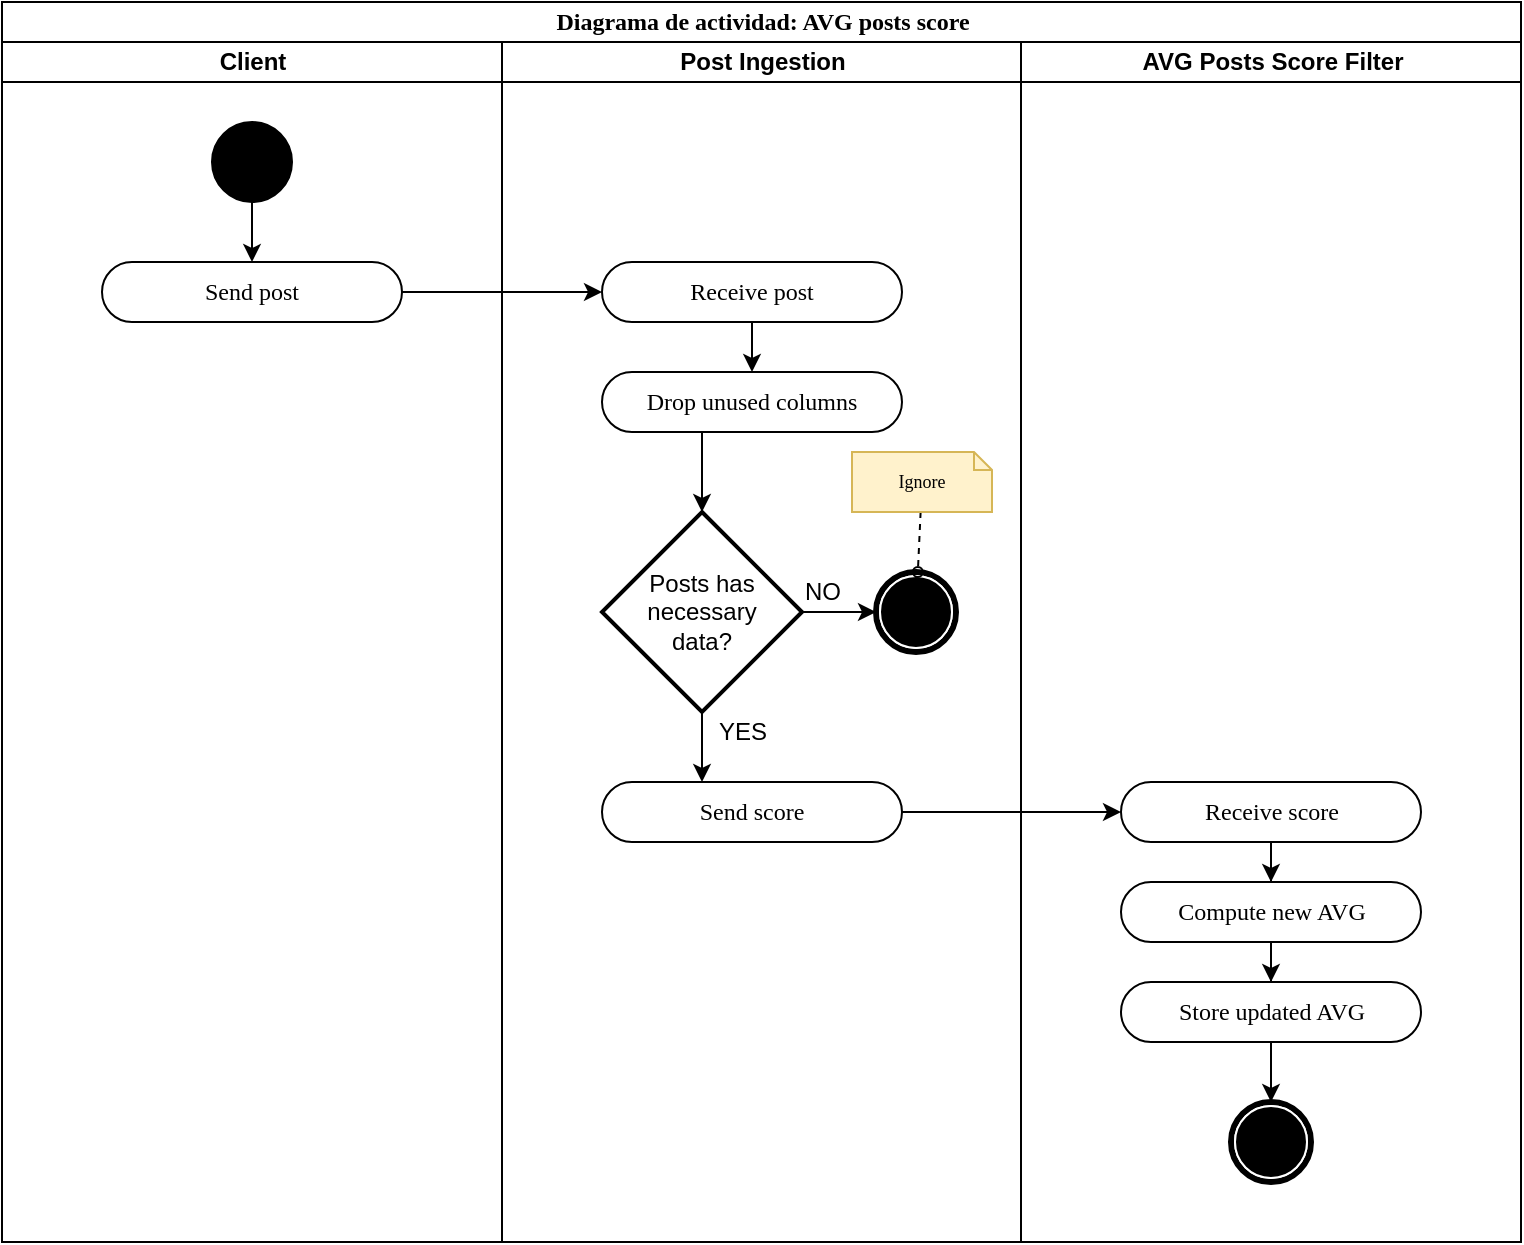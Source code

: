<mxfile version="18.1.2" type="device"><diagram name="Page-1" id="0783ab3e-0a74-02c8-0abd-f7b4e66b4bec"><mxGraphModel dx="1472" dy="769" grid="1" gridSize="10" guides="1" tooltips="1" connect="1" arrows="1" fold="1" page="1" pageScale="1" pageWidth="850" pageHeight="1100" background="none" math="0" shadow="0"><root><mxCell id="0"/><mxCell id="1" parent="0"/><mxCell id="1c1d494c118603dd-1" value="Diagrama de actividad: AVG posts score" style="swimlane;html=1;childLayout=stackLayout;startSize=20;rounded=0;shadow=0;comic=0;labelBackgroundColor=none;strokeWidth=1;fontFamily=Verdana;fontSize=12;align=center;" parent="1" vertex="1"><mxGeometry x="40" y="20" width="759.5" height="620" as="geometry"/></mxCell><mxCell id="1c1d494c118603dd-2" value="Client" style="swimlane;html=1;startSize=20;" parent="1c1d494c118603dd-1" vertex="1"><mxGeometry y="20" width="250" height="600" as="geometry"/></mxCell><mxCell id="Z4d7zPzUT9PHAPlxouQA-17" style="edgeStyle=orthogonalEdgeStyle;rounded=0;orthogonalLoop=1;jettySize=auto;html=1;fontSize=9;" edge="1" parent="1c1d494c118603dd-2" source="60571a20871a0731-4" target="Z4d7zPzUT9PHAPlxouQA-16"><mxGeometry relative="1" as="geometry"/></mxCell><mxCell id="60571a20871a0731-4" value="" style="ellipse;whiteSpace=wrap;html=1;rounded=0;shadow=0;comic=0;labelBackgroundColor=none;strokeWidth=1;fillColor=#000000;fontFamily=Verdana;fontSize=12;align=center;" parent="1c1d494c118603dd-2" vertex="1"><mxGeometry x="105" y="40" width="40" height="40" as="geometry"/></mxCell><mxCell id="Z4d7zPzUT9PHAPlxouQA-16" value="Send post" style="rounded=1;whiteSpace=wrap;html=1;shadow=0;comic=0;labelBackgroundColor=none;strokeWidth=1;fontFamily=Verdana;fontSize=12;align=center;arcSize=50;" vertex="1" parent="1c1d494c118603dd-2"><mxGeometry x="50" y="110" width="150" height="30" as="geometry"/></mxCell><mxCell id="1c1d494c118603dd-3" value="Post Ingestion" style="swimlane;html=1;startSize=20;" parent="1c1d494c118603dd-1" vertex="1"><mxGeometry x="250" y="20" width="259.5" height="600" as="geometry"/></mxCell><mxCell id="Z4d7zPzUT9PHAPlxouQA-7" style="edgeStyle=orthogonalEdgeStyle;rounded=0;orthogonalLoop=1;jettySize=auto;html=1;" edge="1" parent="1c1d494c118603dd-3" source="60571a20871a0731-8" target="Z4d7zPzUT9PHAPlxouQA-2"><mxGeometry relative="1" as="geometry"/></mxCell><mxCell id="60571a20871a0731-8" value="Receive post" style="rounded=1;whiteSpace=wrap;html=1;shadow=0;comic=0;labelBackgroundColor=none;strokeWidth=1;fontFamily=Verdana;fontSize=12;align=center;arcSize=50;" parent="1c1d494c118603dd-3" vertex="1"><mxGeometry x="50" y="110" width="150" height="30" as="geometry"/></mxCell><mxCell id="Z4d7zPzUT9PHAPlxouQA-11" style="edgeStyle=orthogonalEdgeStyle;rounded=0;orthogonalLoop=1;jettySize=auto;html=1;" edge="1" parent="1c1d494c118603dd-3" source="Z4d7zPzUT9PHAPlxouQA-2" target="Z4d7zPzUT9PHAPlxouQA-10"><mxGeometry relative="1" as="geometry"><Array as="points"><mxPoint x="100" y="205"/><mxPoint x="100" y="205"/></Array></mxGeometry></mxCell><mxCell id="Z4d7zPzUT9PHAPlxouQA-2" value="Drop unused columns" style="rounded=1;whiteSpace=wrap;html=1;shadow=0;comic=0;labelBackgroundColor=none;strokeWidth=1;fontFamily=Verdana;fontSize=12;align=center;arcSize=50;" vertex="1" parent="1c1d494c118603dd-3"><mxGeometry x="50" y="165" width="150" height="30" as="geometry"/></mxCell><mxCell id="Z4d7zPzUT9PHAPlxouQA-14" style="edgeStyle=orthogonalEdgeStyle;rounded=0;orthogonalLoop=1;jettySize=auto;html=1;" edge="1" parent="1c1d494c118603dd-3" source="Z4d7zPzUT9PHAPlxouQA-10" target="Z4d7zPzUT9PHAPlxouQA-13"><mxGeometry relative="1" as="geometry"/></mxCell><mxCell id="Z4d7zPzUT9PHAPlxouQA-26" style="edgeStyle=orthogonalEdgeStyle;rounded=0;orthogonalLoop=1;jettySize=auto;html=1;fontSize=9;" edge="1" parent="1c1d494c118603dd-3" source="Z4d7zPzUT9PHAPlxouQA-10" target="Z4d7zPzUT9PHAPlxouQA-25"><mxGeometry relative="1" as="geometry"><Array as="points"><mxPoint x="100" y="360"/><mxPoint x="100" y="360"/></Array></mxGeometry></mxCell><mxCell id="Z4d7zPzUT9PHAPlxouQA-10" value="Posts has&lt;br&gt;necessary&lt;br&gt;data?" style="strokeWidth=2;html=1;shape=mxgraph.flowchart.decision;whiteSpace=wrap;" vertex="1" parent="1c1d494c118603dd-3"><mxGeometry x="50" y="235" width="100" height="100" as="geometry"/></mxCell><mxCell id="Z4d7zPzUT9PHAPlxouQA-13" value="" style="shape=mxgraph.bpmn.shape;html=1;verticalLabelPosition=bottom;labelBackgroundColor=#ffffff;verticalAlign=top;perimeter=ellipsePerimeter;outline=end;symbol=terminate;rounded=0;shadow=0;comic=0;strokeWidth=1;fontFamily=Verdana;fontSize=12;align=center;" vertex="1" parent="1c1d494c118603dd-3"><mxGeometry x="187" y="265" width="40" height="40" as="geometry"/></mxCell><mxCell id="Z4d7zPzUT9PHAPlxouQA-15" value="NO" style="text;html=1;align=center;verticalAlign=middle;resizable=0;points=[];autosize=1;strokeColor=none;fillColor=none;" vertex="1" parent="1c1d494c118603dd-3"><mxGeometry x="145" y="265" width="30" height="20" as="geometry"/></mxCell><mxCell id="1c1d494c118603dd-50" style="edgeStyle=none;rounded=0;html=1;dashed=1;labelBackgroundColor=none;startArrow=none;startFill=0;startSize=5;endArrow=oval;endFill=0;endSize=5;jettySize=auto;orthogonalLoop=1;strokeWidth=1;fontFamily=Verdana;fontSize=12" parent="1c1d494c118603dd-3" source="1c1d494c118603dd-22" target="Z4d7zPzUT9PHAPlxouQA-13" edge="1"><mxGeometry relative="1" as="geometry"/></mxCell><mxCell id="1c1d494c118603dd-22" value="Ignore" style="shape=note;whiteSpace=wrap;html=1;rounded=0;shadow=0;comic=0;labelBackgroundColor=none;strokeWidth=1;fontFamily=Verdana;fontSize=9;align=center;size=9;fillColor=#fff2cc;strokeColor=#d6b656;" parent="1c1d494c118603dd-3" vertex="1"><mxGeometry x="175" y="205" width="70" height="30" as="geometry"/></mxCell><mxCell id="Z4d7zPzUT9PHAPlxouQA-25" value="Send score" style="rounded=1;whiteSpace=wrap;html=1;shadow=0;comic=0;labelBackgroundColor=none;strokeWidth=1;fontFamily=Verdana;fontSize=12;align=center;arcSize=50;" vertex="1" parent="1c1d494c118603dd-3"><mxGeometry x="50" y="370" width="150" height="30" as="geometry"/></mxCell><mxCell id="Z4d7zPzUT9PHAPlxouQA-27" value="YES" style="text;html=1;align=center;verticalAlign=middle;resizable=0;points=[];autosize=1;strokeColor=none;fillColor=none;" vertex="1" parent="1c1d494c118603dd-3"><mxGeometry x="100" y="335" width="40" height="20" as="geometry"/></mxCell><mxCell id="1c1d494c118603dd-4" value="AVG Posts Score Filter" style="swimlane;html=1;startSize=20;" parent="1c1d494c118603dd-1" vertex="1"><mxGeometry x="509.5" y="20" width="250" height="600" as="geometry"/></mxCell><mxCell id="Z4d7zPzUT9PHAPlxouQA-35" style="edgeStyle=orthogonalEdgeStyle;rounded=0;orthogonalLoop=1;jettySize=auto;html=1;fontSize=9;" edge="1" parent="1c1d494c118603dd-4" source="Z4d7zPzUT9PHAPlxouQA-28" target="Z4d7zPzUT9PHAPlxouQA-30"><mxGeometry relative="1" as="geometry"/></mxCell><mxCell id="Z4d7zPzUT9PHAPlxouQA-28" value="Receive score" style="rounded=1;whiteSpace=wrap;html=1;shadow=0;comic=0;labelBackgroundColor=none;strokeWidth=1;fontFamily=Verdana;fontSize=12;align=center;arcSize=50;" vertex="1" parent="1c1d494c118603dd-4"><mxGeometry x="50" y="370" width="150" height="30" as="geometry"/></mxCell><mxCell id="Z4d7zPzUT9PHAPlxouQA-36" style="edgeStyle=orthogonalEdgeStyle;rounded=0;orthogonalLoop=1;jettySize=auto;html=1;fontSize=9;" edge="1" parent="1c1d494c118603dd-4" source="Z4d7zPzUT9PHAPlxouQA-30" target="Z4d7zPzUT9PHAPlxouQA-31"><mxGeometry relative="1" as="geometry"/></mxCell><mxCell id="Z4d7zPzUT9PHAPlxouQA-30" value="Compute new AVG" style="rounded=1;whiteSpace=wrap;html=1;shadow=0;comic=0;labelBackgroundColor=none;strokeWidth=1;fontFamily=Verdana;fontSize=12;align=center;arcSize=50;" vertex="1" parent="1c1d494c118603dd-4"><mxGeometry x="50" y="420" width="150" height="30" as="geometry"/></mxCell><mxCell id="Z4d7zPzUT9PHAPlxouQA-33" style="edgeStyle=orthogonalEdgeStyle;rounded=0;orthogonalLoop=1;jettySize=auto;html=1;fontSize=9;" edge="1" parent="1c1d494c118603dd-4" source="Z4d7zPzUT9PHAPlxouQA-31" target="Z4d7zPzUT9PHAPlxouQA-32"><mxGeometry relative="1" as="geometry"/></mxCell><mxCell id="Z4d7zPzUT9PHAPlxouQA-31" value="Store updated AVG" style="rounded=1;whiteSpace=wrap;html=1;shadow=0;comic=0;labelBackgroundColor=none;strokeWidth=1;fontFamily=Verdana;fontSize=12;align=center;arcSize=50;" vertex="1" parent="1c1d494c118603dd-4"><mxGeometry x="50" y="470" width="150" height="30" as="geometry"/></mxCell><mxCell id="Z4d7zPzUT9PHAPlxouQA-32" value="" style="shape=mxgraph.bpmn.shape;html=1;verticalLabelPosition=bottom;labelBackgroundColor=#ffffff;verticalAlign=top;perimeter=ellipsePerimeter;outline=end;symbol=terminate;rounded=0;shadow=0;comic=0;strokeWidth=1;fontFamily=Verdana;fontSize=12;align=center;" vertex="1" parent="1c1d494c118603dd-4"><mxGeometry x="105" y="530" width="40" height="40" as="geometry"/></mxCell><mxCell id="Z4d7zPzUT9PHAPlxouQA-24" style="edgeStyle=orthogonalEdgeStyle;rounded=0;orthogonalLoop=1;jettySize=auto;html=1;fontSize=9;" edge="1" parent="1c1d494c118603dd-1" source="Z4d7zPzUT9PHAPlxouQA-16" target="60571a20871a0731-8"><mxGeometry relative="1" as="geometry"/></mxCell><mxCell id="Z4d7zPzUT9PHAPlxouQA-34" style="edgeStyle=orthogonalEdgeStyle;rounded=0;orthogonalLoop=1;jettySize=auto;html=1;fontSize=9;" edge="1" parent="1c1d494c118603dd-1" source="Z4d7zPzUT9PHAPlxouQA-25" target="Z4d7zPzUT9PHAPlxouQA-28"><mxGeometry relative="1" as="geometry"/></mxCell></root></mxGraphModel></diagram></mxfile>